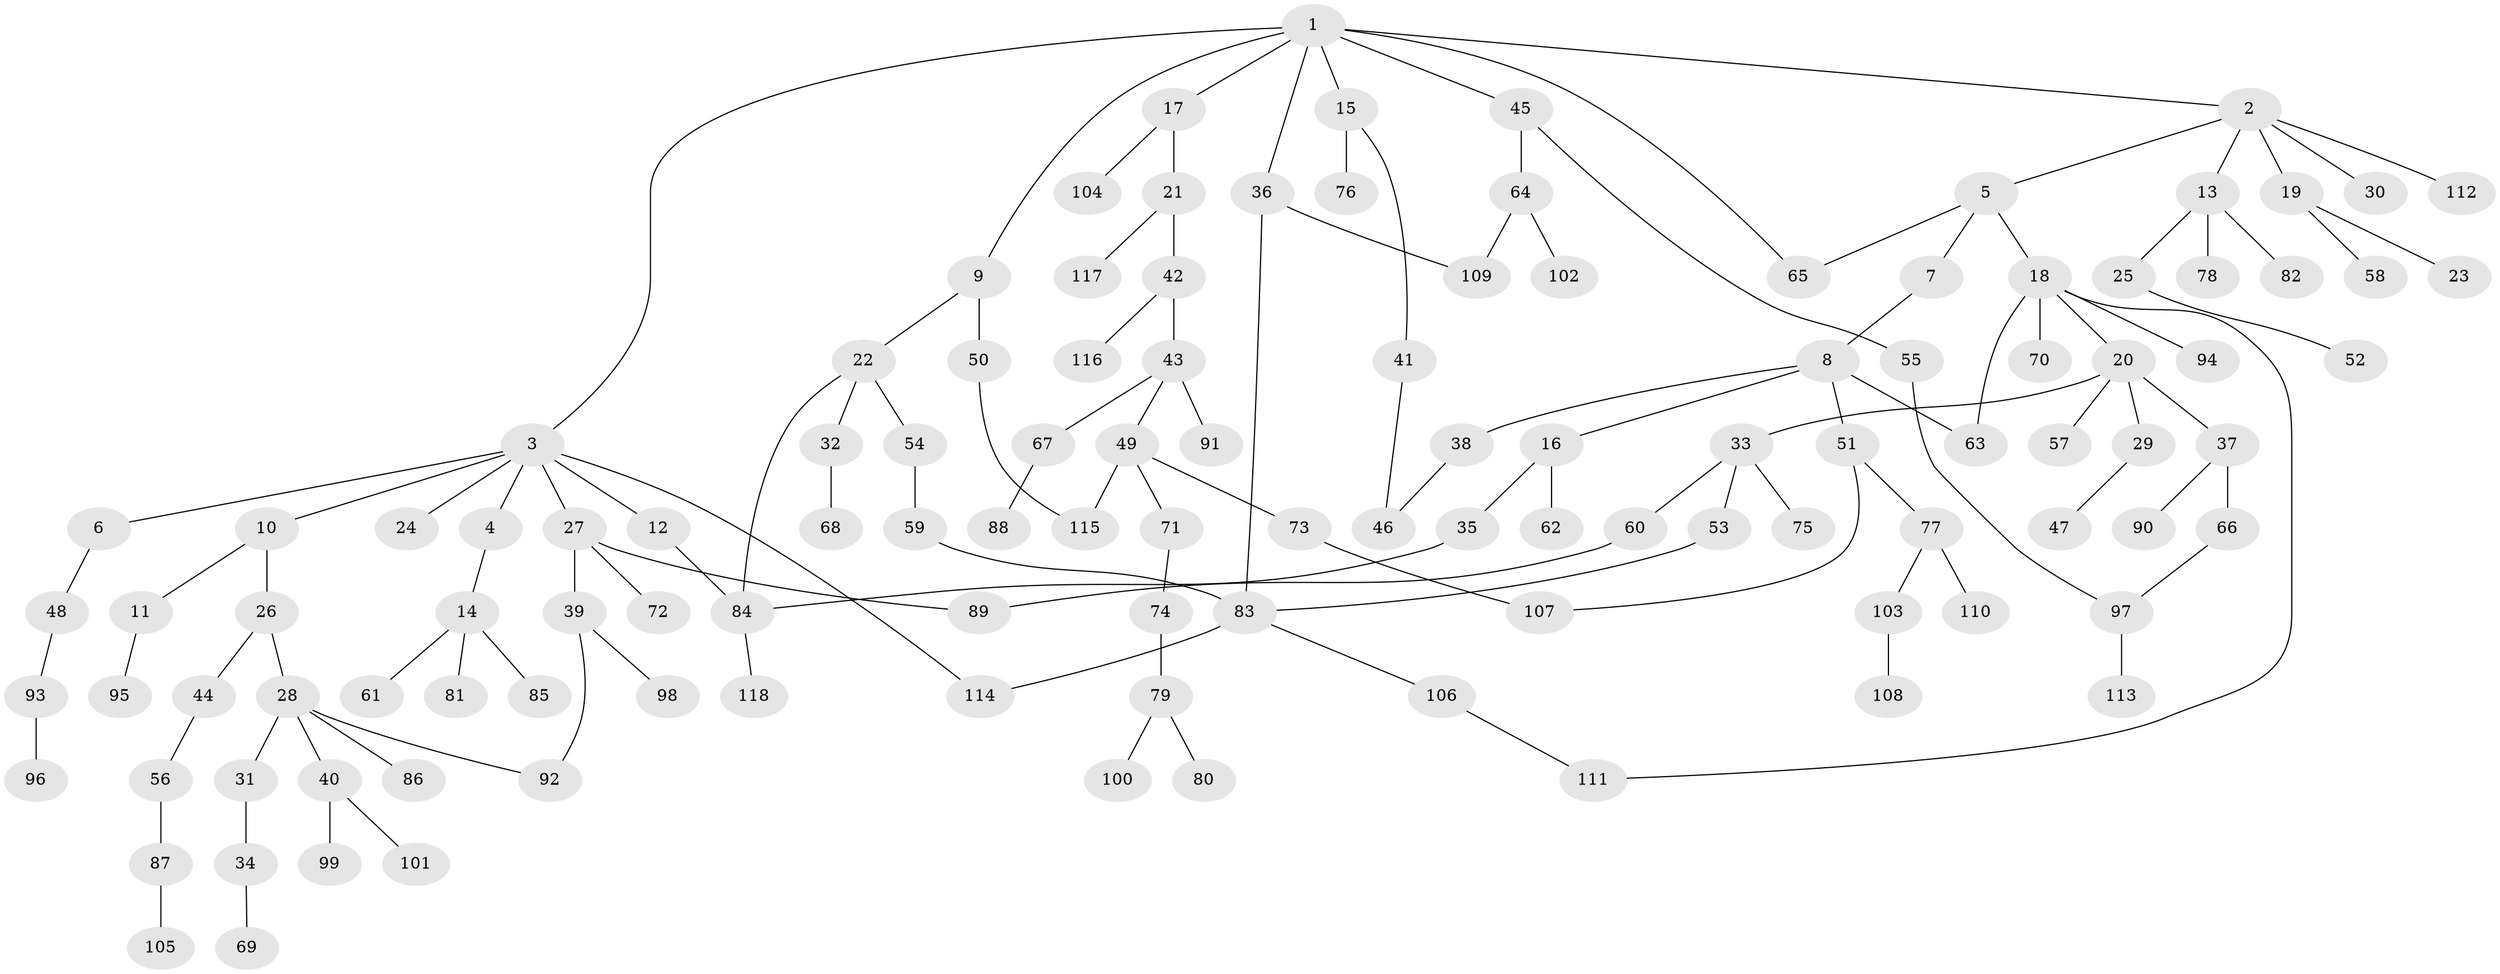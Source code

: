 // coarse degree distribution, {11: 0.012195121951219513, 8: 0.012195121951219513, 4: 0.06097560975609756, 3: 0.17073170731707318, 2: 0.25609756097560976, 6: 0.036585365853658534, 5: 0.036585365853658534, 1: 0.4146341463414634}
// Generated by graph-tools (version 1.1) at 2025/51/02/27/25 19:51:39]
// undirected, 118 vertices, 132 edges
graph export_dot {
graph [start="1"]
  node [color=gray90,style=filled];
  1;
  2;
  3;
  4;
  5;
  6;
  7;
  8;
  9;
  10;
  11;
  12;
  13;
  14;
  15;
  16;
  17;
  18;
  19;
  20;
  21;
  22;
  23;
  24;
  25;
  26;
  27;
  28;
  29;
  30;
  31;
  32;
  33;
  34;
  35;
  36;
  37;
  38;
  39;
  40;
  41;
  42;
  43;
  44;
  45;
  46;
  47;
  48;
  49;
  50;
  51;
  52;
  53;
  54;
  55;
  56;
  57;
  58;
  59;
  60;
  61;
  62;
  63;
  64;
  65;
  66;
  67;
  68;
  69;
  70;
  71;
  72;
  73;
  74;
  75;
  76;
  77;
  78;
  79;
  80;
  81;
  82;
  83;
  84;
  85;
  86;
  87;
  88;
  89;
  90;
  91;
  92;
  93;
  94;
  95;
  96;
  97;
  98;
  99;
  100;
  101;
  102;
  103;
  104;
  105;
  106;
  107;
  108;
  109;
  110;
  111;
  112;
  113;
  114;
  115;
  116;
  117;
  118;
  1 -- 2;
  1 -- 3;
  1 -- 9;
  1 -- 15;
  1 -- 17;
  1 -- 36;
  1 -- 45;
  1 -- 65;
  2 -- 5;
  2 -- 13;
  2 -- 19;
  2 -- 30;
  2 -- 112;
  3 -- 4;
  3 -- 6;
  3 -- 10;
  3 -- 12;
  3 -- 24;
  3 -- 27;
  3 -- 114;
  4 -- 14;
  5 -- 7;
  5 -- 18;
  5 -- 65;
  6 -- 48;
  7 -- 8;
  8 -- 16;
  8 -- 38;
  8 -- 51;
  8 -- 63;
  9 -- 22;
  9 -- 50;
  10 -- 11;
  10 -- 26;
  11 -- 95;
  12 -- 84;
  13 -- 25;
  13 -- 78;
  13 -- 82;
  14 -- 61;
  14 -- 81;
  14 -- 85;
  15 -- 41;
  15 -- 76;
  16 -- 35;
  16 -- 62;
  17 -- 21;
  17 -- 104;
  18 -- 20;
  18 -- 70;
  18 -- 94;
  18 -- 111;
  18 -- 63;
  19 -- 23;
  19 -- 58;
  20 -- 29;
  20 -- 33;
  20 -- 37;
  20 -- 57;
  21 -- 42;
  21 -- 117;
  22 -- 32;
  22 -- 54;
  22 -- 84;
  25 -- 52;
  26 -- 28;
  26 -- 44;
  27 -- 39;
  27 -- 72;
  27 -- 89;
  28 -- 31;
  28 -- 40;
  28 -- 86;
  28 -- 92;
  29 -- 47;
  31 -- 34;
  32 -- 68;
  33 -- 53;
  33 -- 60;
  33 -- 75;
  34 -- 69;
  35 -- 84;
  36 -- 83;
  36 -- 109;
  37 -- 66;
  37 -- 90;
  38 -- 46;
  39 -- 98;
  39 -- 92;
  40 -- 99;
  40 -- 101;
  41 -- 46;
  42 -- 43;
  42 -- 116;
  43 -- 49;
  43 -- 67;
  43 -- 91;
  44 -- 56;
  45 -- 55;
  45 -- 64;
  48 -- 93;
  49 -- 71;
  49 -- 73;
  49 -- 115;
  50 -- 115;
  51 -- 77;
  51 -- 107;
  53 -- 83;
  54 -- 59;
  55 -- 97;
  56 -- 87;
  59 -- 83;
  60 -- 89;
  64 -- 102;
  64 -- 109;
  66 -- 97;
  67 -- 88;
  71 -- 74;
  73 -- 107;
  74 -- 79;
  77 -- 103;
  77 -- 110;
  79 -- 80;
  79 -- 100;
  83 -- 106;
  83 -- 114;
  84 -- 118;
  87 -- 105;
  93 -- 96;
  97 -- 113;
  103 -- 108;
  106 -- 111;
}
